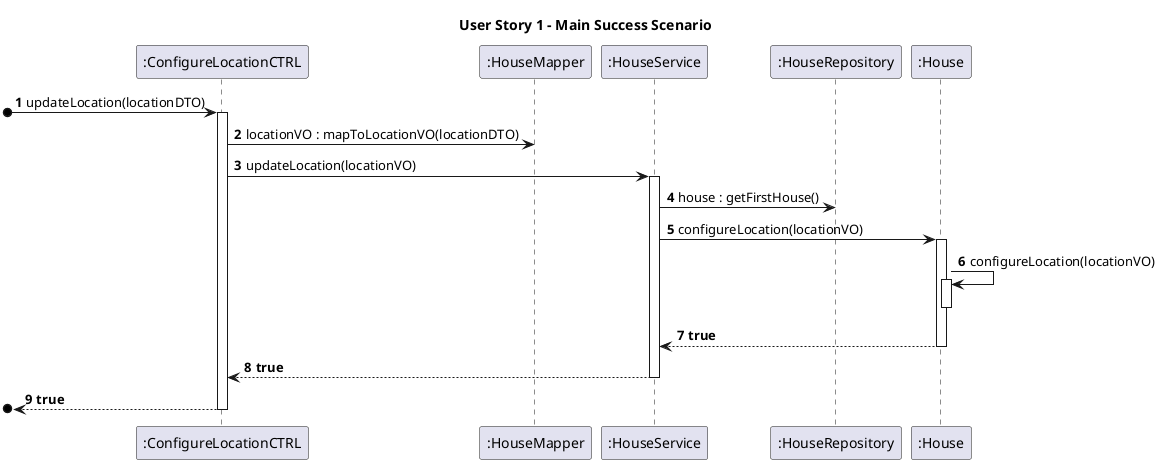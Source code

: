 @startuml

autonumber

title User Story 1 - Main Success Scenario

participant ":ConfigureLocationCTRL" as C
participant ":HouseMapper" as HM
participant ":HouseService" as HS
participant ":HouseRepository" as HR
participant ":House" as H

[o-> C : updateLocation(locationDTO)
activate C
C -> HM : locationVO : mapToLocationVO(locationDTO)
C -> HS : updateLocation(locationVO)
activate HS
HS -> HR : house : getFirstHouse()
HS -> H : configureLocation(locationVO)
activate H
H -> H : configureLocation(locationVO)
activate H
deactivate H

H --> HS : **true**
deactivate H

HS --> C : **true**
deactivate HS

[o<-- C : **true**
deactivate C
@enduml